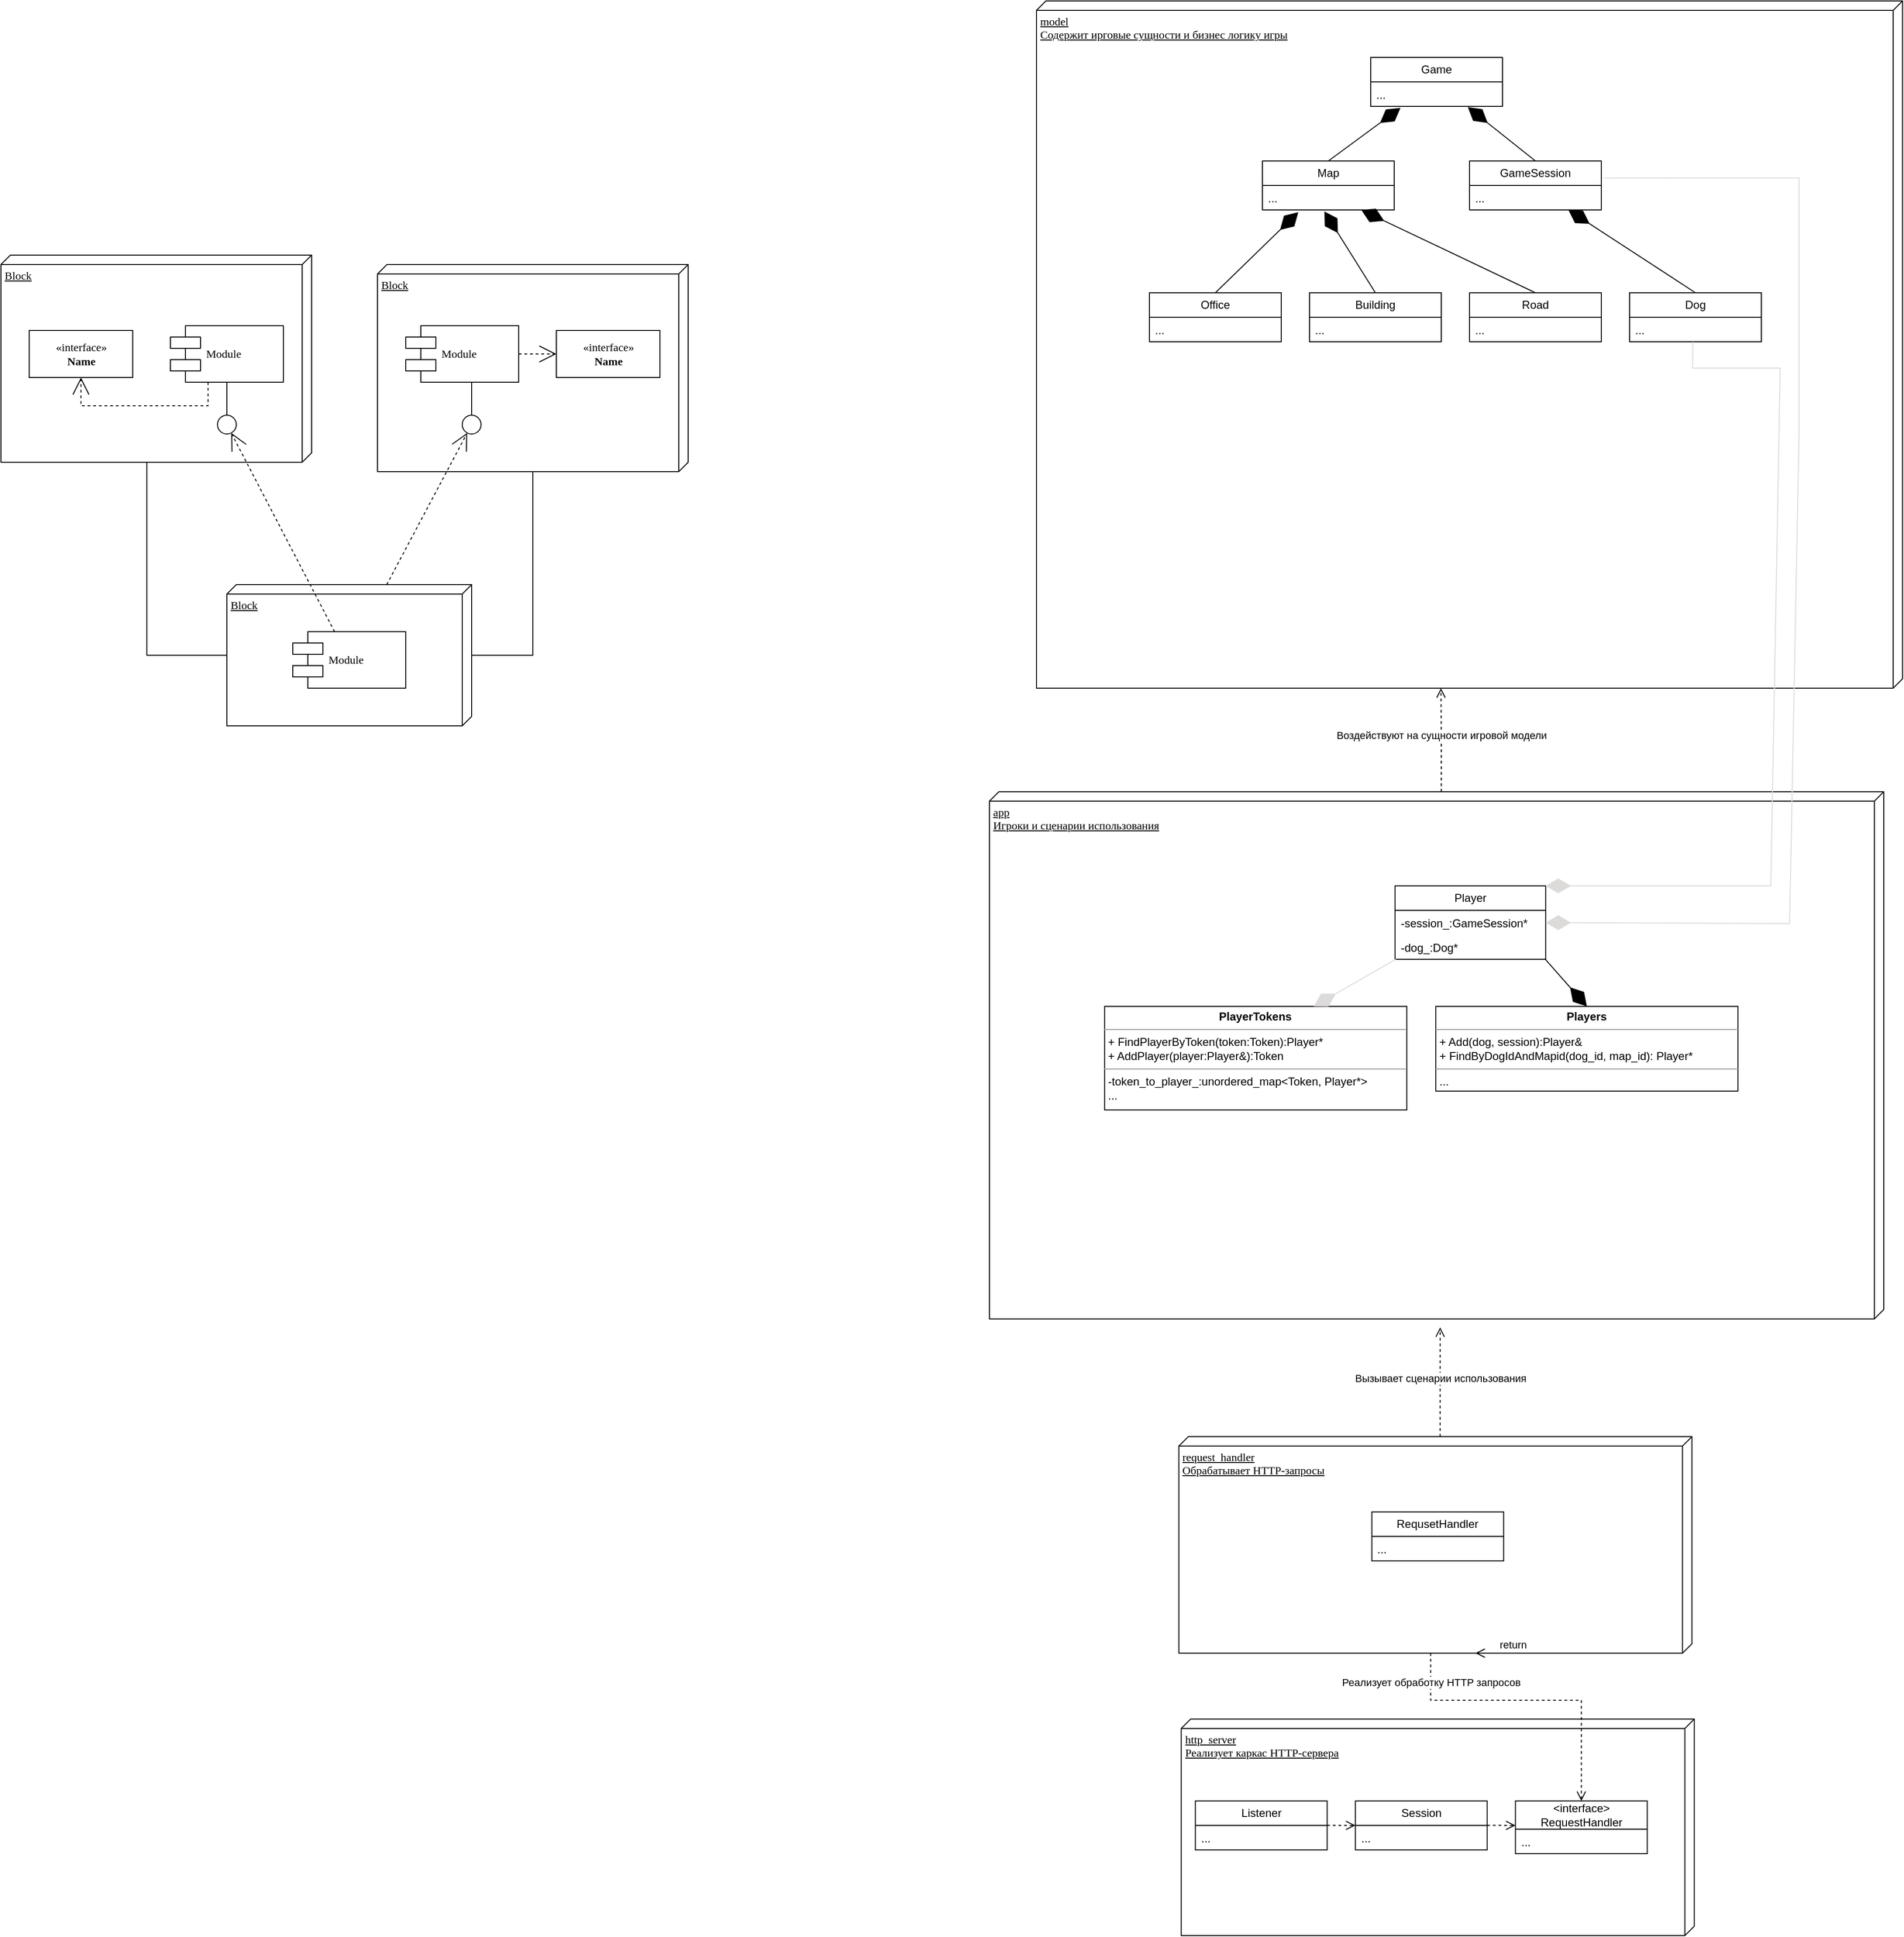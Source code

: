 <mxfile version="21.4.0" type="device">
  <diagram name="Page-1" id="5f0bae14-7c28-e335-631c-24af17079c00">
    <mxGraphModel dx="5068" dy="1672" grid="1" gridSize="10" guides="1" tooltips="1" connect="1" arrows="1" fold="1" page="1" pageScale="1" pageWidth="1100" pageHeight="850" background="none" math="0" shadow="0">
      <root>
        <mxCell id="0" />
        <mxCell id="1" parent="0" />
        <mxCell id="39150e848f15840c-1" value="Block" style="verticalAlign=top;align=left;spacingTop=8;spacingLeft=2;spacingRight=12;shape=cube;size=10;direction=south;fontStyle=4;html=1;rounded=0;shadow=0;comic=0;labelBackgroundColor=none;strokeWidth=1;fontFamily=Verdana;fontSize=12" parent="1" vertex="1">
          <mxGeometry x="-1160" y="340" width="330" height="220" as="geometry" />
        </mxCell>
        <mxCell id="39150e848f15840c-2" value="Block" style="verticalAlign=top;align=left;spacingTop=8;spacingLeft=2;spacingRight=12;shape=cube;size=10;direction=south;fontStyle=4;html=1;rounded=0;shadow=0;comic=0;labelBackgroundColor=none;strokeWidth=1;fontFamily=Verdana;fontSize=12" parent="1" vertex="1">
          <mxGeometry x="-760" y="350" width="330" height="220" as="geometry" />
        </mxCell>
        <mxCell id="39150e848f15840c-3" value="Block" style="verticalAlign=top;align=left;spacingTop=8;spacingLeft=2;spacingRight=12;shape=cube;size=10;direction=south;fontStyle=4;html=1;rounded=0;shadow=0;comic=0;labelBackgroundColor=none;strokeWidth=1;fontFamily=Verdana;fontSize=12" parent="1" vertex="1">
          <mxGeometry x="-920" y="690" width="260" height="150" as="geometry" />
        </mxCell>
        <mxCell id="39150e848f15840c-4" value="&amp;laquo;interface&amp;raquo;&lt;br&gt;&lt;b&gt;Name&lt;/b&gt;" style="html=1;rounded=0;shadow=0;comic=0;labelBackgroundColor=none;strokeWidth=1;fontFamily=Verdana;fontSize=12;align=center;" parent="1" vertex="1">
          <mxGeometry x="-1130" y="420" width="110" height="50" as="geometry" />
        </mxCell>
        <mxCell id="39150e848f15840c-5" value="Module" style="shape=component;align=left;spacingLeft=36;rounded=0;shadow=0;comic=0;labelBackgroundColor=none;strokeWidth=1;fontFamily=Verdana;fontSize=12;html=1;" parent="1" vertex="1">
          <mxGeometry x="-980" y="415" width="120" height="60" as="geometry" />
        </mxCell>
        <mxCell id="39150e848f15840c-6" value="" style="ellipse;whiteSpace=wrap;html=1;rounded=0;shadow=0;comic=0;labelBackgroundColor=none;strokeWidth=1;fontFamily=Verdana;fontSize=12;align=center;" parent="1" vertex="1">
          <mxGeometry x="-930" y="510" width="20" height="20" as="geometry" />
        </mxCell>
        <mxCell id="39150e848f15840c-7" value="Module" style="shape=component;align=left;spacingLeft=36;rounded=0;shadow=0;comic=0;labelBackgroundColor=none;strokeWidth=1;fontFamily=Verdana;fontSize=12;html=1;" parent="1" vertex="1">
          <mxGeometry x="-730" y="415" width="120" height="60" as="geometry" />
        </mxCell>
        <mxCell id="39150e848f15840c-8" value="&amp;laquo;interface&amp;raquo;&lt;br&gt;&lt;b&gt;Name&lt;/b&gt;" style="html=1;rounded=0;shadow=0;comic=0;labelBackgroundColor=none;strokeWidth=1;fontFamily=Verdana;fontSize=12;align=center;" parent="1" vertex="1">
          <mxGeometry x="-570" y="420" width="110" height="50" as="geometry" />
        </mxCell>
        <mxCell id="39150e848f15840c-9" value="" style="ellipse;whiteSpace=wrap;html=1;rounded=0;shadow=0;comic=0;labelBackgroundColor=none;strokeWidth=1;fontFamily=Verdana;fontSize=12;align=center;" parent="1" vertex="1">
          <mxGeometry x="-670" y="510" width="20" height="20" as="geometry" />
        </mxCell>
        <mxCell id="39150e848f15840c-10" value="Module" style="shape=component;align=left;spacingLeft=36;rounded=0;shadow=0;comic=0;labelBackgroundColor=none;strokeWidth=1;fontFamily=Verdana;fontSize=12;html=1;" parent="1" vertex="1">
          <mxGeometry x="-850" y="740" width="120" height="60" as="geometry" />
        </mxCell>
        <mxCell id="39150e848f15840c-11" style="edgeStyle=none;rounded=0;html=1;dashed=1;labelBackgroundColor=none;startArrow=none;startFill=0;startSize=8;endArrow=open;endFill=0;endSize=16;fontFamily=Verdana;fontSize=12;" parent="1" source="39150e848f15840c-10" target="39150e848f15840c-6" edge="1">
          <mxGeometry relative="1" as="geometry" />
        </mxCell>
        <mxCell id="39150e848f15840c-12" style="edgeStyle=none;rounded=0;html=1;dashed=1;labelBackgroundColor=none;startArrow=none;startFill=0;startSize=8;endArrow=open;endFill=0;endSize=16;fontFamily=Verdana;fontSize=12;" parent="1" source="39150e848f15840c-3" target="39150e848f15840c-9" edge="1">
          <mxGeometry relative="1" as="geometry" />
        </mxCell>
        <mxCell id="39150e848f15840c-13" style="edgeStyle=elbowEdgeStyle;rounded=0;html=1;labelBackgroundColor=none;startArrow=none;startFill=0;startSize=8;endArrow=none;endFill=0;endSize=16;fontFamily=Verdana;fontSize=12;" parent="1" source="39150e848f15840c-9" target="39150e848f15840c-7" edge="1">
          <mxGeometry relative="1" as="geometry" />
        </mxCell>
        <mxCell id="39150e848f15840c-14" style="edgeStyle=elbowEdgeStyle;rounded=0;html=1;labelBackgroundColor=none;startArrow=none;startFill=0;startSize=8;endArrow=none;endFill=0;endSize=16;fontFamily=Verdana;fontSize=12;" parent="1" source="39150e848f15840c-6" target="39150e848f15840c-5" edge="1">
          <mxGeometry relative="1" as="geometry" />
        </mxCell>
        <mxCell id="39150e848f15840c-15" style="edgeStyle=orthogonalEdgeStyle;rounded=0;html=1;labelBackgroundColor=none;startArrow=none;startFill=0;startSize=8;endArrow=open;endFill=0;endSize=16;fontFamily=Verdana;fontSize=12;dashed=1;" parent="1" source="39150e848f15840c-5" target="39150e848f15840c-4" edge="1">
          <mxGeometry relative="1" as="geometry">
            <Array as="points">
              <mxPoint x="-940" y="500" />
              <mxPoint x="-1075" y="500" />
            </Array>
          </mxGeometry>
        </mxCell>
        <mxCell id="39150e848f15840c-16" style="edgeStyle=orthogonalEdgeStyle;rounded=0;html=1;dashed=1;labelBackgroundColor=none;startArrow=none;startFill=0;startSize=8;endArrow=open;endFill=0;endSize=16;fontFamily=Verdana;fontSize=12;" parent="1" source="39150e848f15840c-7" target="39150e848f15840c-8" edge="1">
          <mxGeometry relative="1" as="geometry" />
        </mxCell>
        <mxCell id="39150e848f15840c-17" style="edgeStyle=orthogonalEdgeStyle;rounded=0;html=1;labelBackgroundColor=none;startArrow=none;startFill=0;startSize=8;endArrow=none;endFill=0;endSize=16;fontFamily=Verdana;fontSize=12;" parent="1" source="39150e848f15840c-3" target="39150e848f15840c-2" edge="1">
          <mxGeometry relative="1" as="geometry">
            <Array as="points">
              <mxPoint x="-595" y="765" />
            </Array>
          </mxGeometry>
        </mxCell>
        <mxCell id="39150e848f15840c-18" style="edgeStyle=orthogonalEdgeStyle;rounded=0;html=1;labelBackgroundColor=none;startArrow=none;startFill=0;startSize=8;endArrow=none;endFill=0;endSize=16;fontFamily=Verdana;fontSize=12;" parent="1" source="39150e848f15840c-3" target="39150e848f15840c-1" edge="1">
          <mxGeometry relative="1" as="geometry">
            <Array as="points">
              <mxPoint x="-1005" y="765" />
            </Array>
          </mxGeometry>
        </mxCell>
        <mxCell id="SQ1B-HtEB6s-HyAY4ZvZ-1" value="model&lt;br&gt;Содержит ирговые сущности и бизнес логику игры" style="verticalAlign=top;align=left;spacingTop=8;spacingLeft=2;spacingRight=12;shape=cube;size=10;direction=south;fontStyle=4;html=1;rounded=0;shadow=0;comic=0;labelBackgroundColor=none;strokeWidth=1;fontFamily=Verdana;fontSize=12" parent="1" vertex="1">
          <mxGeometry x="-60" y="70" width="920" height="730" as="geometry" />
        </mxCell>
        <mxCell id="SQ1B-HtEB6s-HyAY4ZvZ-18" value="Game" style="swimlane;fontStyle=0;childLayout=stackLayout;horizontal=1;startSize=26;fillColor=none;horizontalStack=0;resizeParent=1;resizeParentMax=0;resizeLast=0;collapsible=1;marginBottom=0;whiteSpace=wrap;html=1;" parent="1" vertex="1">
          <mxGeometry x="295" y="130" width="140" height="52" as="geometry">
            <mxRectangle x="295" y="130" width="70" height="30" as="alternateBounds" />
          </mxGeometry>
        </mxCell>
        <mxCell id="SQ1B-HtEB6s-HyAY4ZvZ-19" value="..." style="text;strokeColor=none;fillColor=none;align=left;verticalAlign=top;spacingLeft=4;spacingRight=4;overflow=hidden;rotatable=0;points=[[0,0.5],[1,0.5]];portConstraint=eastwest;whiteSpace=wrap;html=1;" parent="SQ1B-HtEB6s-HyAY4ZvZ-18" vertex="1">
          <mxGeometry y="26" width="140" height="26" as="geometry" />
        </mxCell>
        <mxCell id="SQ1B-HtEB6s-HyAY4ZvZ-36" value="Map" style="swimlane;fontStyle=0;childLayout=stackLayout;horizontal=1;startSize=26;fillColor=none;horizontalStack=0;resizeParent=1;resizeParentMax=0;resizeLast=0;collapsible=1;marginBottom=0;whiteSpace=wrap;html=1;" parent="1" vertex="1">
          <mxGeometry x="180" y="240" width="140" height="52" as="geometry">
            <mxRectangle x="295" y="130" width="70" height="30" as="alternateBounds" />
          </mxGeometry>
        </mxCell>
        <mxCell id="SQ1B-HtEB6s-HyAY4ZvZ-37" value="..." style="text;strokeColor=none;fillColor=none;align=left;verticalAlign=top;spacingLeft=4;spacingRight=4;overflow=hidden;rotatable=0;points=[[0,0.5],[1,0.5]];portConstraint=eastwest;whiteSpace=wrap;html=1;" parent="SQ1B-HtEB6s-HyAY4ZvZ-36" vertex="1">
          <mxGeometry y="26" width="140" height="26" as="geometry" />
        </mxCell>
        <mxCell id="SQ1B-HtEB6s-HyAY4ZvZ-39" value="" style="endArrow=diamondThin;endFill=1;endSize=24;html=1;rounded=0;exitX=0.5;exitY=0;exitDx=0;exitDy=0;entryX=0.226;entryY=1.062;entryDx=0;entryDy=0;entryPerimeter=0;" parent="1" source="SQ1B-HtEB6s-HyAY4ZvZ-36" target="SQ1B-HtEB6s-HyAY4ZvZ-19" edge="1">
          <mxGeometry width="160" relative="1" as="geometry">
            <mxPoint x="240" y="220" as="sourcePoint" />
            <mxPoint x="400" y="220" as="targetPoint" />
            <Array as="points" />
          </mxGeometry>
        </mxCell>
        <mxCell id="SQ1B-HtEB6s-HyAY4ZvZ-41" value="GameSession" style="swimlane;fontStyle=0;childLayout=stackLayout;horizontal=1;startSize=26;fillColor=none;horizontalStack=0;resizeParent=1;resizeParentMax=0;resizeLast=0;collapsible=1;marginBottom=0;whiteSpace=wrap;html=1;" parent="1" vertex="1">
          <mxGeometry x="400" y="240" width="140" height="52" as="geometry">
            <mxRectangle x="295" y="130" width="70" height="30" as="alternateBounds" />
          </mxGeometry>
        </mxCell>
        <mxCell id="SQ1B-HtEB6s-HyAY4ZvZ-42" value="..." style="text;strokeColor=none;fillColor=none;align=left;verticalAlign=top;spacingLeft=4;spacingRight=4;overflow=hidden;rotatable=0;points=[[0,0.5],[1,0.5]];portConstraint=eastwest;whiteSpace=wrap;html=1;" parent="SQ1B-HtEB6s-HyAY4ZvZ-41" vertex="1">
          <mxGeometry y="26" width="140" height="26" as="geometry" />
        </mxCell>
        <mxCell id="SQ1B-HtEB6s-HyAY4ZvZ-43" value="" style="endArrow=diamondThin;endFill=1;endSize=24;html=1;rounded=0;exitX=0.5;exitY=0;exitDx=0;exitDy=0;entryX=0.737;entryY=1.031;entryDx=0;entryDy=0;entryPerimeter=0;" parent="1" source="SQ1B-HtEB6s-HyAY4ZvZ-41" target="SQ1B-HtEB6s-HyAY4ZvZ-19" edge="1">
          <mxGeometry width="160" relative="1" as="geometry">
            <mxPoint x="280" y="230" as="sourcePoint" />
            <mxPoint x="440" y="230" as="targetPoint" />
          </mxGeometry>
        </mxCell>
        <mxCell id="SQ1B-HtEB6s-HyAY4ZvZ-45" value="app&lt;br&gt;Игроки и сценарии использования" style="verticalAlign=top;align=left;spacingTop=8;spacingLeft=2;spacingRight=12;shape=cube;size=10;direction=south;fontStyle=4;html=1;rounded=0;shadow=0;comic=0;labelBackgroundColor=none;strokeWidth=1;fontFamily=Verdana;fontSize=12" parent="1" vertex="1">
          <mxGeometry x="-110" y="910" width="950" height="560" as="geometry" />
        </mxCell>
        <mxCell id="SQ1B-HtEB6s-HyAY4ZvZ-52" value="request_handler&lt;br&gt;Обрабатывает HTTP-запросы" style="verticalAlign=top;align=left;spacingTop=8;spacingLeft=2;spacingRight=12;shape=cube;size=10;direction=south;fontStyle=4;html=1;rounded=0;shadow=0;comic=0;labelBackgroundColor=none;strokeWidth=1;fontFamily=Verdana;fontSize=12" parent="1" vertex="1">
          <mxGeometry x="91.25" y="1595" width="545" height="230" as="geometry" />
        </mxCell>
        <mxCell id="SQ1B-HtEB6s-HyAY4ZvZ-53" value="RequsetHandler" style="swimlane;fontStyle=0;childLayout=stackLayout;horizontal=1;startSize=26;fillColor=none;horizontalStack=0;resizeParent=1;resizeParentMax=0;resizeLast=0;collapsible=1;marginBottom=0;whiteSpace=wrap;html=1;" parent="1" vertex="1">
          <mxGeometry x="296.25" y="1675" width="140" height="52" as="geometry">
            <mxRectangle x="295" y="130" width="70" height="30" as="alternateBounds" />
          </mxGeometry>
        </mxCell>
        <mxCell id="SQ1B-HtEB6s-HyAY4ZvZ-54" value="..." style="text;strokeColor=none;fillColor=none;align=left;verticalAlign=top;spacingLeft=4;spacingRight=4;overflow=hidden;rotatable=0;points=[[0,0.5],[1,0.5]];portConstraint=eastwest;whiteSpace=wrap;html=1;" parent="SQ1B-HtEB6s-HyAY4ZvZ-53" vertex="1">
          <mxGeometry y="26" width="140" height="26" as="geometry" />
        </mxCell>
        <mxCell id="SQ1B-HtEB6s-HyAY4ZvZ-55" value="http_server&lt;br&gt;Реализует каркас HTTP-сервера" style="verticalAlign=top;align=left;spacingTop=8;spacingLeft=2;spacingRight=12;shape=cube;size=10;direction=south;fontStyle=4;html=1;rounded=0;shadow=0;comic=0;labelBackgroundColor=none;strokeWidth=1;fontFamily=Verdana;fontSize=12" parent="1" vertex="1">
          <mxGeometry x="93.75" y="1895" width="545" height="230" as="geometry" />
        </mxCell>
        <mxCell id="SQ1B-HtEB6s-HyAY4ZvZ-56" value="&amp;lt;interface&amp;gt;&lt;br&gt;RequestHandler" style="swimlane;fontStyle=0;childLayout=stackLayout;horizontal=1;startSize=30;fillColor=none;horizontalStack=0;resizeParent=1;resizeParentMax=0;resizeLast=0;collapsible=1;marginBottom=0;whiteSpace=wrap;html=1;" parent="1" vertex="1">
          <mxGeometry x="448.75" y="1982" width="140" height="56" as="geometry">
            <mxRectangle x="295" y="130" width="70" height="30" as="alternateBounds" />
          </mxGeometry>
        </mxCell>
        <mxCell id="SQ1B-HtEB6s-HyAY4ZvZ-57" value="..." style="text;strokeColor=none;fillColor=none;align=left;verticalAlign=top;spacingLeft=4;spacingRight=4;overflow=hidden;rotatable=0;points=[[0,0.5],[1,0.5]];portConstraint=eastwest;whiteSpace=wrap;html=1;" parent="SQ1B-HtEB6s-HyAY4ZvZ-56" vertex="1">
          <mxGeometry y="30" width="140" height="26" as="geometry" />
        </mxCell>
        <mxCell id="SQ1B-HtEB6s-HyAY4ZvZ-58" value="Session" style="swimlane;fontStyle=0;childLayout=stackLayout;horizontal=1;startSize=26;fillColor=none;horizontalStack=0;resizeParent=1;resizeParentMax=0;resizeLast=0;collapsible=1;marginBottom=0;whiteSpace=wrap;html=1;" parent="1" vertex="1">
          <mxGeometry x="278.75" y="1982" width="140" height="52" as="geometry">
            <mxRectangle x="295" y="130" width="70" height="30" as="alternateBounds" />
          </mxGeometry>
        </mxCell>
        <mxCell id="SQ1B-HtEB6s-HyAY4ZvZ-59" value="..." style="text;strokeColor=none;fillColor=none;align=left;verticalAlign=top;spacingLeft=4;spacingRight=4;overflow=hidden;rotatable=0;points=[[0,0.5],[1,0.5]];portConstraint=eastwest;whiteSpace=wrap;html=1;" parent="SQ1B-HtEB6s-HyAY4ZvZ-58" vertex="1">
          <mxGeometry y="26" width="140" height="26" as="geometry" />
        </mxCell>
        <mxCell id="SQ1B-HtEB6s-HyAY4ZvZ-60" value="Listener" style="swimlane;fontStyle=0;childLayout=stackLayout;horizontal=1;startSize=26;fillColor=none;horizontalStack=0;resizeParent=1;resizeParentMax=0;resizeLast=0;collapsible=1;marginBottom=0;whiteSpace=wrap;html=1;" parent="1" vertex="1">
          <mxGeometry x="108.75" y="1982" width="140" height="52" as="geometry">
            <mxRectangle x="295" y="130" width="70" height="30" as="alternateBounds" />
          </mxGeometry>
        </mxCell>
        <mxCell id="SQ1B-HtEB6s-HyAY4ZvZ-61" value="..." style="text;strokeColor=none;fillColor=none;align=left;verticalAlign=top;spacingLeft=4;spacingRight=4;overflow=hidden;rotatable=0;points=[[0,0.5],[1,0.5]];portConstraint=eastwest;whiteSpace=wrap;html=1;" parent="SQ1B-HtEB6s-HyAY4ZvZ-60" vertex="1">
          <mxGeometry y="26" width="140" height="26" as="geometry" />
        </mxCell>
        <mxCell id="SQ1B-HtEB6s-HyAY4ZvZ-62" value="Реализует обработку HTTP запросов" style="html=1;verticalAlign=bottom;endArrow=open;dashed=1;endSize=8;edgeStyle=elbowEdgeStyle;elbow=vertical;curved=0;rounded=0;exitX=0;exitY=0;exitDx=230;exitDy=277.5;exitPerimeter=0;" parent="1" source="SQ1B-HtEB6s-HyAY4ZvZ-52" target="SQ1B-HtEB6s-HyAY4ZvZ-56" edge="1">
          <mxGeometry x="-0.748" relative="1" as="geometry">
            <mxPoint x="398.75" y="1855" as="sourcePoint" />
            <mxPoint x="318.75" y="1855" as="targetPoint" />
            <Array as="points">
              <mxPoint x="438.75" y="1875" />
            </Array>
            <mxPoint as="offset" />
          </mxGeometry>
        </mxCell>
        <mxCell id="SQ1B-HtEB6s-HyAY4ZvZ-63" value="" style="html=1;verticalAlign=bottom;endArrow=open;dashed=1;endSize=8;edgeStyle=elbowEdgeStyle;elbow=vertical;curved=0;rounded=0;entryX=0;entryY=0.5;entryDx=0;entryDy=0;" parent="1" target="SQ1B-HtEB6s-HyAY4ZvZ-58" edge="1">
          <mxGeometry x="-0.6" y="30" relative="1" as="geometry">
            <mxPoint x="248.75" y="2007.91" as="sourcePoint" />
            <mxPoint x="268.75" y="2007.91" as="targetPoint" />
            <mxPoint as="offset" />
          </mxGeometry>
        </mxCell>
        <mxCell id="SQ1B-HtEB6s-HyAY4ZvZ-65" value="" style="html=1;verticalAlign=bottom;endArrow=open;dashed=1;endSize=8;edgeStyle=elbowEdgeStyle;elbow=vertical;curved=0;rounded=0;entryX=0;entryY=0.5;entryDx=0;entryDy=0;" parent="1" edge="1">
          <mxGeometry x="-0.6" y="30" relative="1" as="geometry">
            <mxPoint x="418.75" y="2007.87" as="sourcePoint" />
            <mxPoint x="448.75" y="2007.96" as="targetPoint" />
            <mxPoint as="offset" />
          </mxGeometry>
        </mxCell>
        <mxCell id="SQ1B-HtEB6s-HyAY4ZvZ-66" value="Office" style="swimlane;fontStyle=0;childLayout=stackLayout;horizontal=1;startSize=26;fillColor=none;horizontalStack=0;resizeParent=1;resizeParentMax=0;resizeLast=0;collapsible=1;marginBottom=0;whiteSpace=wrap;html=1;" parent="1" vertex="1">
          <mxGeometry x="60" y="380" width="140" height="52" as="geometry">
            <mxRectangle x="295" y="130" width="70" height="30" as="alternateBounds" />
          </mxGeometry>
        </mxCell>
        <mxCell id="SQ1B-HtEB6s-HyAY4ZvZ-67" value="..." style="text;strokeColor=none;fillColor=none;align=left;verticalAlign=top;spacingLeft=4;spacingRight=4;overflow=hidden;rotatable=0;points=[[0,0.5],[1,0.5]];portConstraint=eastwest;whiteSpace=wrap;html=1;" parent="SQ1B-HtEB6s-HyAY4ZvZ-66" vertex="1">
          <mxGeometry y="26" width="140" height="26" as="geometry" />
        </mxCell>
        <mxCell id="SQ1B-HtEB6s-HyAY4ZvZ-68" value="Building" style="swimlane;fontStyle=0;childLayout=stackLayout;horizontal=1;startSize=26;fillColor=none;horizontalStack=0;resizeParent=1;resizeParentMax=0;resizeLast=0;collapsible=1;marginBottom=0;whiteSpace=wrap;html=1;" parent="1" vertex="1">
          <mxGeometry x="230" y="380" width="140" height="52" as="geometry">
            <mxRectangle x="295" y="130" width="70" height="30" as="alternateBounds" />
          </mxGeometry>
        </mxCell>
        <mxCell id="SQ1B-HtEB6s-HyAY4ZvZ-69" value="..." style="text;strokeColor=none;fillColor=none;align=left;verticalAlign=top;spacingLeft=4;spacingRight=4;overflow=hidden;rotatable=0;points=[[0,0.5],[1,0.5]];portConstraint=eastwest;whiteSpace=wrap;html=1;" parent="SQ1B-HtEB6s-HyAY4ZvZ-68" vertex="1">
          <mxGeometry y="26" width="140" height="26" as="geometry" />
        </mxCell>
        <mxCell id="SQ1B-HtEB6s-HyAY4ZvZ-70" value="Road" style="swimlane;fontStyle=0;childLayout=stackLayout;horizontal=1;startSize=26;fillColor=none;horizontalStack=0;resizeParent=1;resizeParentMax=0;resizeLast=0;collapsible=1;marginBottom=0;whiteSpace=wrap;html=1;" parent="1" vertex="1">
          <mxGeometry x="400" y="380" width="140" height="52" as="geometry">
            <mxRectangle x="295" y="130" width="70" height="30" as="alternateBounds" />
          </mxGeometry>
        </mxCell>
        <mxCell id="SQ1B-HtEB6s-HyAY4ZvZ-71" value="..." style="text;strokeColor=none;fillColor=none;align=left;verticalAlign=top;spacingLeft=4;spacingRight=4;overflow=hidden;rotatable=0;points=[[0,0.5],[1,0.5]];portConstraint=eastwest;whiteSpace=wrap;html=1;" parent="SQ1B-HtEB6s-HyAY4ZvZ-70" vertex="1">
          <mxGeometry y="26" width="140" height="26" as="geometry" />
        </mxCell>
        <mxCell id="SQ1B-HtEB6s-HyAY4ZvZ-72" value="" style="endArrow=diamondThin;endFill=1;endSize=24;html=1;rounded=0;exitX=0.5;exitY=0;exitDx=0;exitDy=0;entryX=0.272;entryY=1.092;entryDx=0;entryDy=0;entryPerimeter=0;" parent="1" source="SQ1B-HtEB6s-HyAY4ZvZ-66" target="SQ1B-HtEB6s-HyAY4ZvZ-37" edge="1">
          <mxGeometry width="160" relative="1" as="geometry">
            <mxPoint x="123" y="380" as="sourcePoint" />
            <mxPoint x="200" y="324" as="targetPoint" />
            <Array as="points" />
          </mxGeometry>
        </mxCell>
        <mxCell id="SQ1B-HtEB6s-HyAY4ZvZ-73" value="" style="endArrow=diamondThin;endFill=1;endSize=24;html=1;rounded=0;exitX=0.5;exitY=0;exitDx=0;exitDy=0;entryX=0.47;entryY=1.062;entryDx=0;entryDy=0;entryPerimeter=0;" parent="1" source="SQ1B-HtEB6s-HyAY4ZvZ-68" target="SQ1B-HtEB6s-HyAY4ZvZ-37" edge="1">
          <mxGeometry width="160" relative="1" as="geometry">
            <mxPoint x="270" y="366" as="sourcePoint" />
            <mxPoint x="347" y="310" as="targetPoint" />
            <Array as="points" />
          </mxGeometry>
        </mxCell>
        <mxCell id="SQ1B-HtEB6s-HyAY4ZvZ-74" value="" style="endArrow=diamondThin;endFill=1;endSize=24;html=1;rounded=0;exitX=0.5;exitY=0;exitDx=0;exitDy=0;entryX=0.75;entryY=1;entryDx=0;entryDy=0;" parent="1" source="SQ1B-HtEB6s-HyAY4ZvZ-70" target="SQ1B-HtEB6s-HyAY4ZvZ-36" edge="1">
          <mxGeometry width="160" relative="1" as="geometry">
            <mxPoint x="320" y="366" as="sourcePoint" />
            <mxPoint x="397" y="310" as="targetPoint" />
            <Array as="points" />
          </mxGeometry>
        </mxCell>
        <mxCell id="SQ1B-HtEB6s-HyAY4ZvZ-75" value="Dog" style="swimlane;fontStyle=0;childLayout=stackLayout;horizontal=1;startSize=26;fillColor=none;horizontalStack=0;resizeParent=1;resizeParentMax=0;resizeLast=0;collapsible=1;marginBottom=0;whiteSpace=wrap;html=1;" parent="1" vertex="1">
          <mxGeometry x="570" y="380" width="140" height="52" as="geometry">
            <mxRectangle x="295" y="130" width="70" height="30" as="alternateBounds" />
          </mxGeometry>
        </mxCell>
        <mxCell id="SQ1B-HtEB6s-HyAY4ZvZ-76" value="..." style="text;strokeColor=none;fillColor=none;align=left;verticalAlign=top;spacingLeft=4;spacingRight=4;overflow=hidden;rotatable=0;points=[[0,0.5],[1,0.5]];portConstraint=eastwest;whiteSpace=wrap;html=1;" parent="SQ1B-HtEB6s-HyAY4ZvZ-75" vertex="1">
          <mxGeometry y="26" width="140" height="26" as="geometry" />
        </mxCell>
        <mxCell id="SQ1B-HtEB6s-HyAY4ZvZ-78" value="" style="endArrow=diamondThin;endFill=1;endSize=24;html=1;rounded=0;exitX=0.5;exitY=0;exitDx=0;exitDy=0;entryX=0.75;entryY=1;entryDx=0;entryDy=0;" parent="1" source="SQ1B-HtEB6s-HyAY4ZvZ-75" target="SQ1B-HtEB6s-HyAY4ZvZ-41" edge="1">
          <mxGeometry width="160" relative="1" as="geometry">
            <mxPoint x="565.5" y="356" as="sourcePoint" />
            <mxPoint x="470" y="300" as="targetPoint" />
            <Array as="points" />
          </mxGeometry>
        </mxCell>
        <mxCell id="SQ1B-HtEB6s-HyAY4ZvZ-79" value="return" style="html=1;verticalAlign=bottom;endArrow=open;dashed=1;endSize=8;edgeStyle=elbowEdgeStyle;elbow=vertical;curved=0;rounded=0;" parent="1" edge="1">
          <mxGeometry relative="1" as="geometry">
            <mxPoint x="486.25" y="1825" as="sourcePoint" />
            <mxPoint x="406.25" y="1825" as="targetPoint" />
          </mxGeometry>
        </mxCell>
        <mxCell id="SQ1B-HtEB6s-HyAY4ZvZ-80" value="Вызывает сценарии использования" style="html=1;verticalAlign=bottom;endArrow=open;dashed=1;endSize=8;edgeStyle=elbowEdgeStyle;elbow=vertical;curved=0;rounded=0;exitX=0;exitY=0;exitDx=0;exitDy=267.5;exitPerimeter=0;entryX=1.016;entryY=0.496;entryDx=0;entryDy=0;entryPerimeter=0;" parent="1" source="SQ1B-HtEB6s-HyAY4ZvZ-52" target="SQ1B-HtEB6s-HyAY4ZvZ-45" edge="1">
          <mxGeometry x="-0.077" relative="1" as="geometry">
            <mxPoint x="386.25" y="1180" as="sourcePoint" />
            <mxPoint x="306.25" y="1180" as="targetPoint" />
            <mxPoint as="offset" />
          </mxGeometry>
        </mxCell>
        <mxCell id="SQ1B-HtEB6s-HyAY4ZvZ-81" value="Воздействуют на сущности игровой модели" style="html=1;verticalAlign=bottom;endArrow=open;dashed=1;endSize=8;edgeStyle=elbowEdgeStyle;elbow=vertical;curved=0;rounded=0;exitX=0;exitY=0;exitDx=0;exitDy=470;exitPerimeter=0;entryX=1;entryY=0.533;entryDx=0;entryDy=0;entryPerimeter=0;" parent="1" target="SQ1B-HtEB6s-HyAY4ZvZ-1" edge="1" source="SQ1B-HtEB6s-HyAY4ZvZ-45">
          <mxGeometry x="-0.077" relative="1" as="geometry">
            <mxPoint x="371" y="640" as="sourcePoint" />
            <mxPoint x="370" y="554" as="targetPoint" />
            <mxPoint as="offset" />
          </mxGeometry>
        </mxCell>
        <mxCell id="p5ljAXQT2WjLsaFtoLgG-1" value="Player" style="swimlane;fontStyle=0;childLayout=stackLayout;horizontal=1;startSize=26;fillColor=none;horizontalStack=0;resizeParent=1;resizeParentMax=0;resizeLast=0;collapsible=1;marginBottom=0;whiteSpace=wrap;html=1;" vertex="1" parent="1">
          <mxGeometry x="320.87" y="1010" width="160" height="78" as="geometry">
            <mxRectangle x="295" y="130" width="70" height="30" as="alternateBounds" />
          </mxGeometry>
        </mxCell>
        <mxCell id="p5ljAXQT2WjLsaFtoLgG-3" value="-session_:GameSession*" style="text;strokeColor=none;fillColor=none;align=left;verticalAlign=top;spacingLeft=4;spacingRight=4;overflow=hidden;rotatable=0;points=[[0,0.5],[1,0.5]];portConstraint=eastwest;whiteSpace=wrap;html=1;" vertex="1" parent="p5ljAXQT2WjLsaFtoLgG-1">
          <mxGeometry y="26" width="160" height="26" as="geometry" />
        </mxCell>
        <mxCell id="p5ljAXQT2WjLsaFtoLgG-2" value="-dog_:Dog*" style="text;strokeColor=none;fillColor=none;align=left;verticalAlign=top;spacingLeft=4;spacingRight=4;overflow=hidden;rotatable=0;points=[[0,0.5],[1,0.5]];portConstraint=eastwest;whiteSpace=wrap;html=1;" vertex="1" parent="p5ljAXQT2WjLsaFtoLgG-1">
          <mxGeometry y="52" width="160" height="26" as="geometry" />
        </mxCell>
        <mxCell id="p5ljAXQT2WjLsaFtoLgG-4" value="" style="endArrow=diamondThin;endFill=1;endSize=24;html=1;rounded=0;exitX=0.481;exitY=1.007;exitDx=0;exitDy=0;entryX=1;entryY=0;entryDx=0;entryDy=0;exitPerimeter=0;strokeColor=#dddada;" edge="1" parent="1" source="SQ1B-HtEB6s-HyAY4ZvZ-76" target="p5ljAXQT2WjLsaFtoLgG-1">
          <mxGeometry width="160" relative="1" as="geometry">
            <mxPoint x="650" y="668" as="sourcePoint" />
            <mxPoint x="515" y="580" as="targetPoint" />
            <Array as="points">
              <mxPoint x="637" y="460" />
              <mxPoint x="730" y="460" />
              <mxPoint x="720" y="1010" />
            </Array>
          </mxGeometry>
        </mxCell>
        <mxCell id="p5ljAXQT2WjLsaFtoLgG-5" value="" style="endArrow=diamondThin;endFill=1;endSize=24;html=1;rounded=0;exitX=1.019;exitY=0.348;exitDx=0;exitDy=0;entryX=1;entryY=0.5;entryDx=0;entryDy=0;exitPerimeter=0;strokeColor=#DDDADA;" edge="1" parent="1" source="SQ1B-HtEB6s-HyAY4ZvZ-41" target="p5ljAXQT2WjLsaFtoLgG-3">
          <mxGeometry width="160" relative="1" as="geometry">
            <mxPoint x="647" y="250" as="sourcePoint" />
            <mxPoint x="606" y="310" as="targetPoint" />
            <Array as="points">
              <mxPoint x="750" y="258" />
              <mxPoint x="750" y="530" />
              <mxPoint x="740" y="1050" />
            </Array>
          </mxGeometry>
        </mxCell>
        <mxCell id="p5ljAXQT2WjLsaFtoLgG-13" value="&lt;p style=&quot;margin:0px;margin-top:4px;text-align:center;&quot;&gt;&lt;b&gt;PlayerTokens&lt;/b&gt;&lt;/p&gt;&lt;hr size=&quot;1&quot;&gt;&lt;p style=&quot;margin:0px;margin-left:4px;&quot;&gt;+ FindPlayerByToken(token:Token):Player*&lt;/p&gt;&lt;p style=&quot;margin:0px;margin-left:4px;&quot;&gt;+ AddPlayer(player:Player&amp;amp;):Token&lt;/p&gt;&lt;hr size=&quot;1&quot;&gt;&lt;p style=&quot;margin:0px;margin-left:4px;&quot;&gt;-token_to_player_:unordered_map&amp;lt;Token, Player*&amp;gt;&lt;/p&gt;&lt;p style=&quot;margin:0px;margin-left:4px;&quot;&gt;...&lt;/p&gt;" style="verticalAlign=top;align=left;overflow=fill;fontSize=12;fontFamily=Helvetica;html=1;whiteSpace=wrap;" vertex="1" parent="1">
          <mxGeometry x="12.37" y="1138" width="321" height="110" as="geometry" />
        </mxCell>
        <mxCell id="p5ljAXQT2WjLsaFtoLgG-14" value="&lt;p style=&quot;margin:0px;margin-top:4px;text-align:center;&quot;&gt;&lt;b&gt;Players&lt;/b&gt;&lt;/p&gt;&lt;hr size=&quot;1&quot;&gt;&lt;p style=&quot;margin:0px;margin-left:4px;&quot;&gt;+ Add(dog, session):Player&amp;amp;&lt;/p&gt;&lt;p style=&quot;margin:0px;margin-left:4px;&quot;&gt;+ FindByDogIdAndMapid(dog_id, map_id): Player*&lt;/p&gt;&lt;hr size=&quot;1&quot;&gt;&lt;p style=&quot;margin:0px;margin-left:4px;&quot;&gt;&lt;span style=&quot;background-color: initial;&quot;&gt;...&lt;/span&gt;&lt;br&gt;&lt;/p&gt;" style="verticalAlign=top;align=left;overflow=fill;fontSize=12;fontFamily=Helvetica;html=1;whiteSpace=wrap;" vertex="1" parent="1">
          <mxGeometry x="364.12" y="1138" width="321" height="90" as="geometry" />
        </mxCell>
        <mxCell id="p5ljAXQT2WjLsaFtoLgG-15" value="" style="endArrow=diamondThin;endFill=1;endSize=24;html=1;rounded=0;exitX=0.005;exitY=0.997;exitDx=0;exitDy=0;entryX=0.692;entryY=0;entryDx=0;entryDy=0;exitPerimeter=0;entryPerimeter=0;strokeColor=#DDDADA;" edge="1" parent="1" source="p5ljAXQT2WjLsaFtoLgG-2" target="p5ljAXQT2WjLsaFtoLgG-13">
          <mxGeometry width="160" relative="1" as="geometry">
            <mxPoint x="254.62" y="1068" as="sourcePoint" />
            <mxPoint x="213.62" y="1128" as="targetPoint" />
            <Array as="points" />
          </mxGeometry>
        </mxCell>
        <mxCell id="p5ljAXQT2WjLsaFtoLgG-16" value="" style="endArrow=diamondThin;endFill=1;endSize=24;html=1;rounded=0;exitX=0.994;exitY=0.973;exitDx=0;exitDy=0;entryX=0.5;entryY=0;entryDx=0;entryDy=0;exitPerimeter=0;" edge="1" parent="1" source="p5ljAXQT2WjLsaFtoLgG-2" target="p5ljAXQT2WjLsaFtoLgG-14">
          <mxGeometry width="160" relative="1" as="geometry">
            <mxPoint x="545.12" y="1068" as="sourcePoint" />
            <mxPoint x="504.12" y="1128" as="targetPoint" />
            <Array as="points" />
          </mxGeometry>
        </mxCell>
      </root>
    </mxGraphModel>
  </diagram>
</mxfile>
